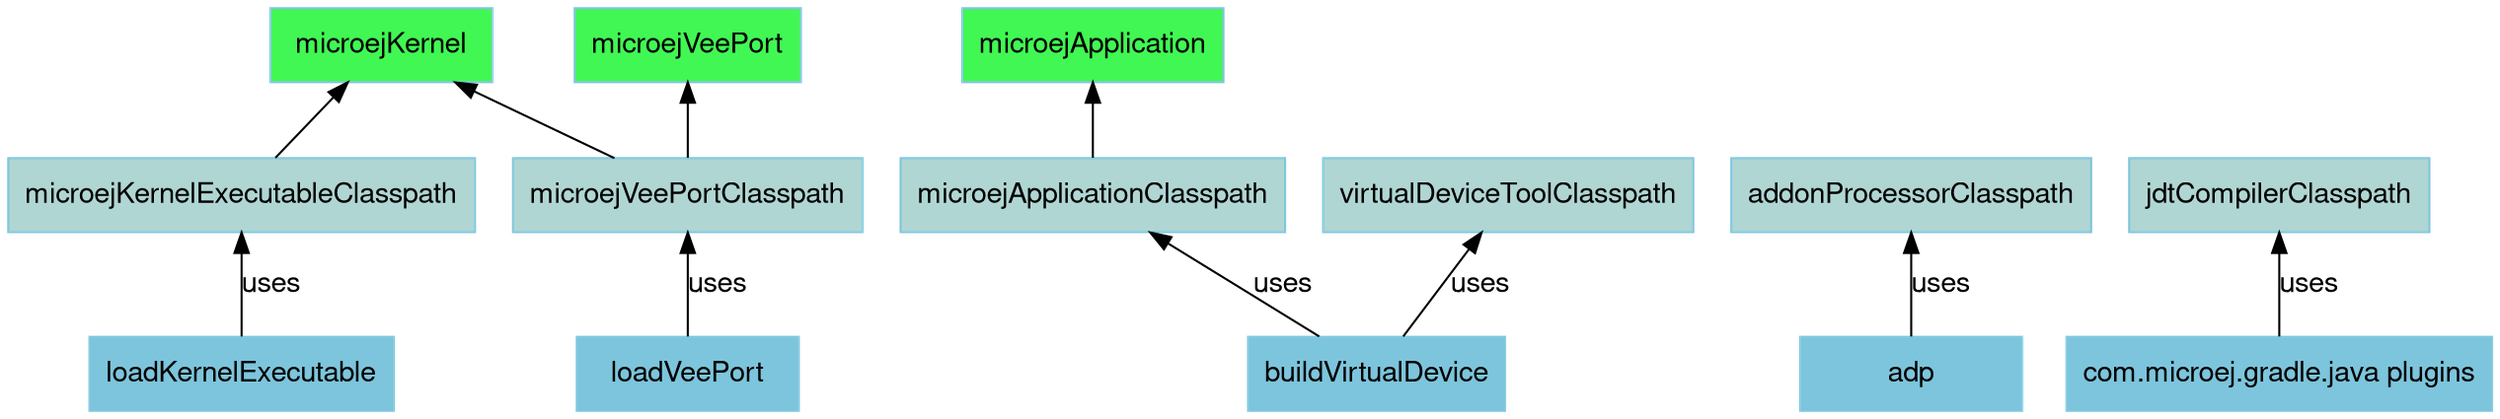 digraph mygraph {
    rankdir="BT";
    bgcolor="transparent"
    fontname="Helvetica,Arial,sans-serif"
    node [
        shape = box
        width = 1.5
        color = "#7dc5dc"
        style = filled
        fontname="Helvetica,Arial,sans-serif"
    ]
    edge [fontname="Helvetica,Arial,sans-serif"]
    "microejVeePort" [fillcolor = "#41f753"]
    "microejKernel" [fillcolor = "#41f753"]
    "microejApplication" [fillcolor = "#41f753"]
    "microejApplicationClasspath" [fillcolor = "#b0d6d3"]
    "microejVeePortClasspath" [fillcolor = "#b0d6d3"]
    "microejKernelExecutableClasspath" [fillcolor = "#b0d6d3"]
    "virtualDeviceToolClasspath" [fillcolor = "#b0d6d3"]
    "addonProcessorClasspath" [fillcolor = "#b0d6d3"]
    "jdtCompilerClasspath" [fillcolor = "#b0d6d3"]

    "loadVeePort" -> "microejVeePortClasspath" [ label="uses" ]
    "microejVeePortClasspath" -> "microejVeePort"
    "microejVeePortClasspath" -> "microejKernel"
    "loadKernelExecutable" -> "microejKernelExecutableClasspath" [ label="uses" ]
    "microejKernelExecutableClasspath" -> "microejKernel"
    "buildVirtualDevice" -> "microejApplicationClasspath" [ label="uses" ]
    "buildVirtualDevice" -> "virtualDeviceToolClasspath" [ label="uses" ]
    "microejApplicationClasspath" -> "microejApplication"
    "adp" -> "addonProcessorClasspath" [ label="uses" ]
    "com.microej.gradle.java plugins" -> "jdtCompilerClasspath" [ label="uses" ]
}
